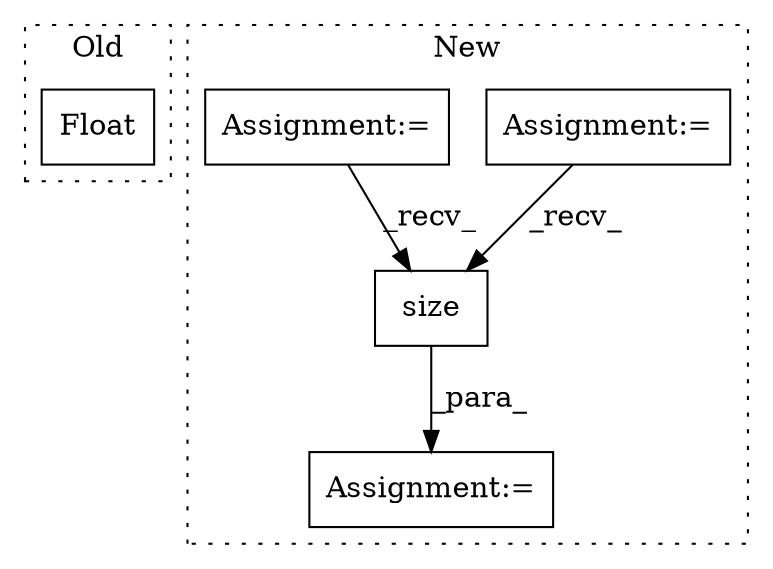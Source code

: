 digraph G {
subgraph cluster0 {
1 [label="Float" a="32" s="6225,6247" l="6,1" shape="box"];
label = "Old";
style="dotted";
}
subgraph cluster1 {
2 [label="size" a="32" s="16207" l="6" shape="box"];
3 [label="Assignment:=" a="7" s="16076" l="1" shape="box"];
4 [label="Assignment:=" a="7" s="16187" l="1" shape="box"];
5 [label="Assignment:=" a="7" s="16050" l="1" shape="box"];
label = "New";
style="dotted";
}
2 -> 4 [label="_para_"];
3 -> 2 [label="_recv_"];
5 -> 2 [label="_recv_"];
}